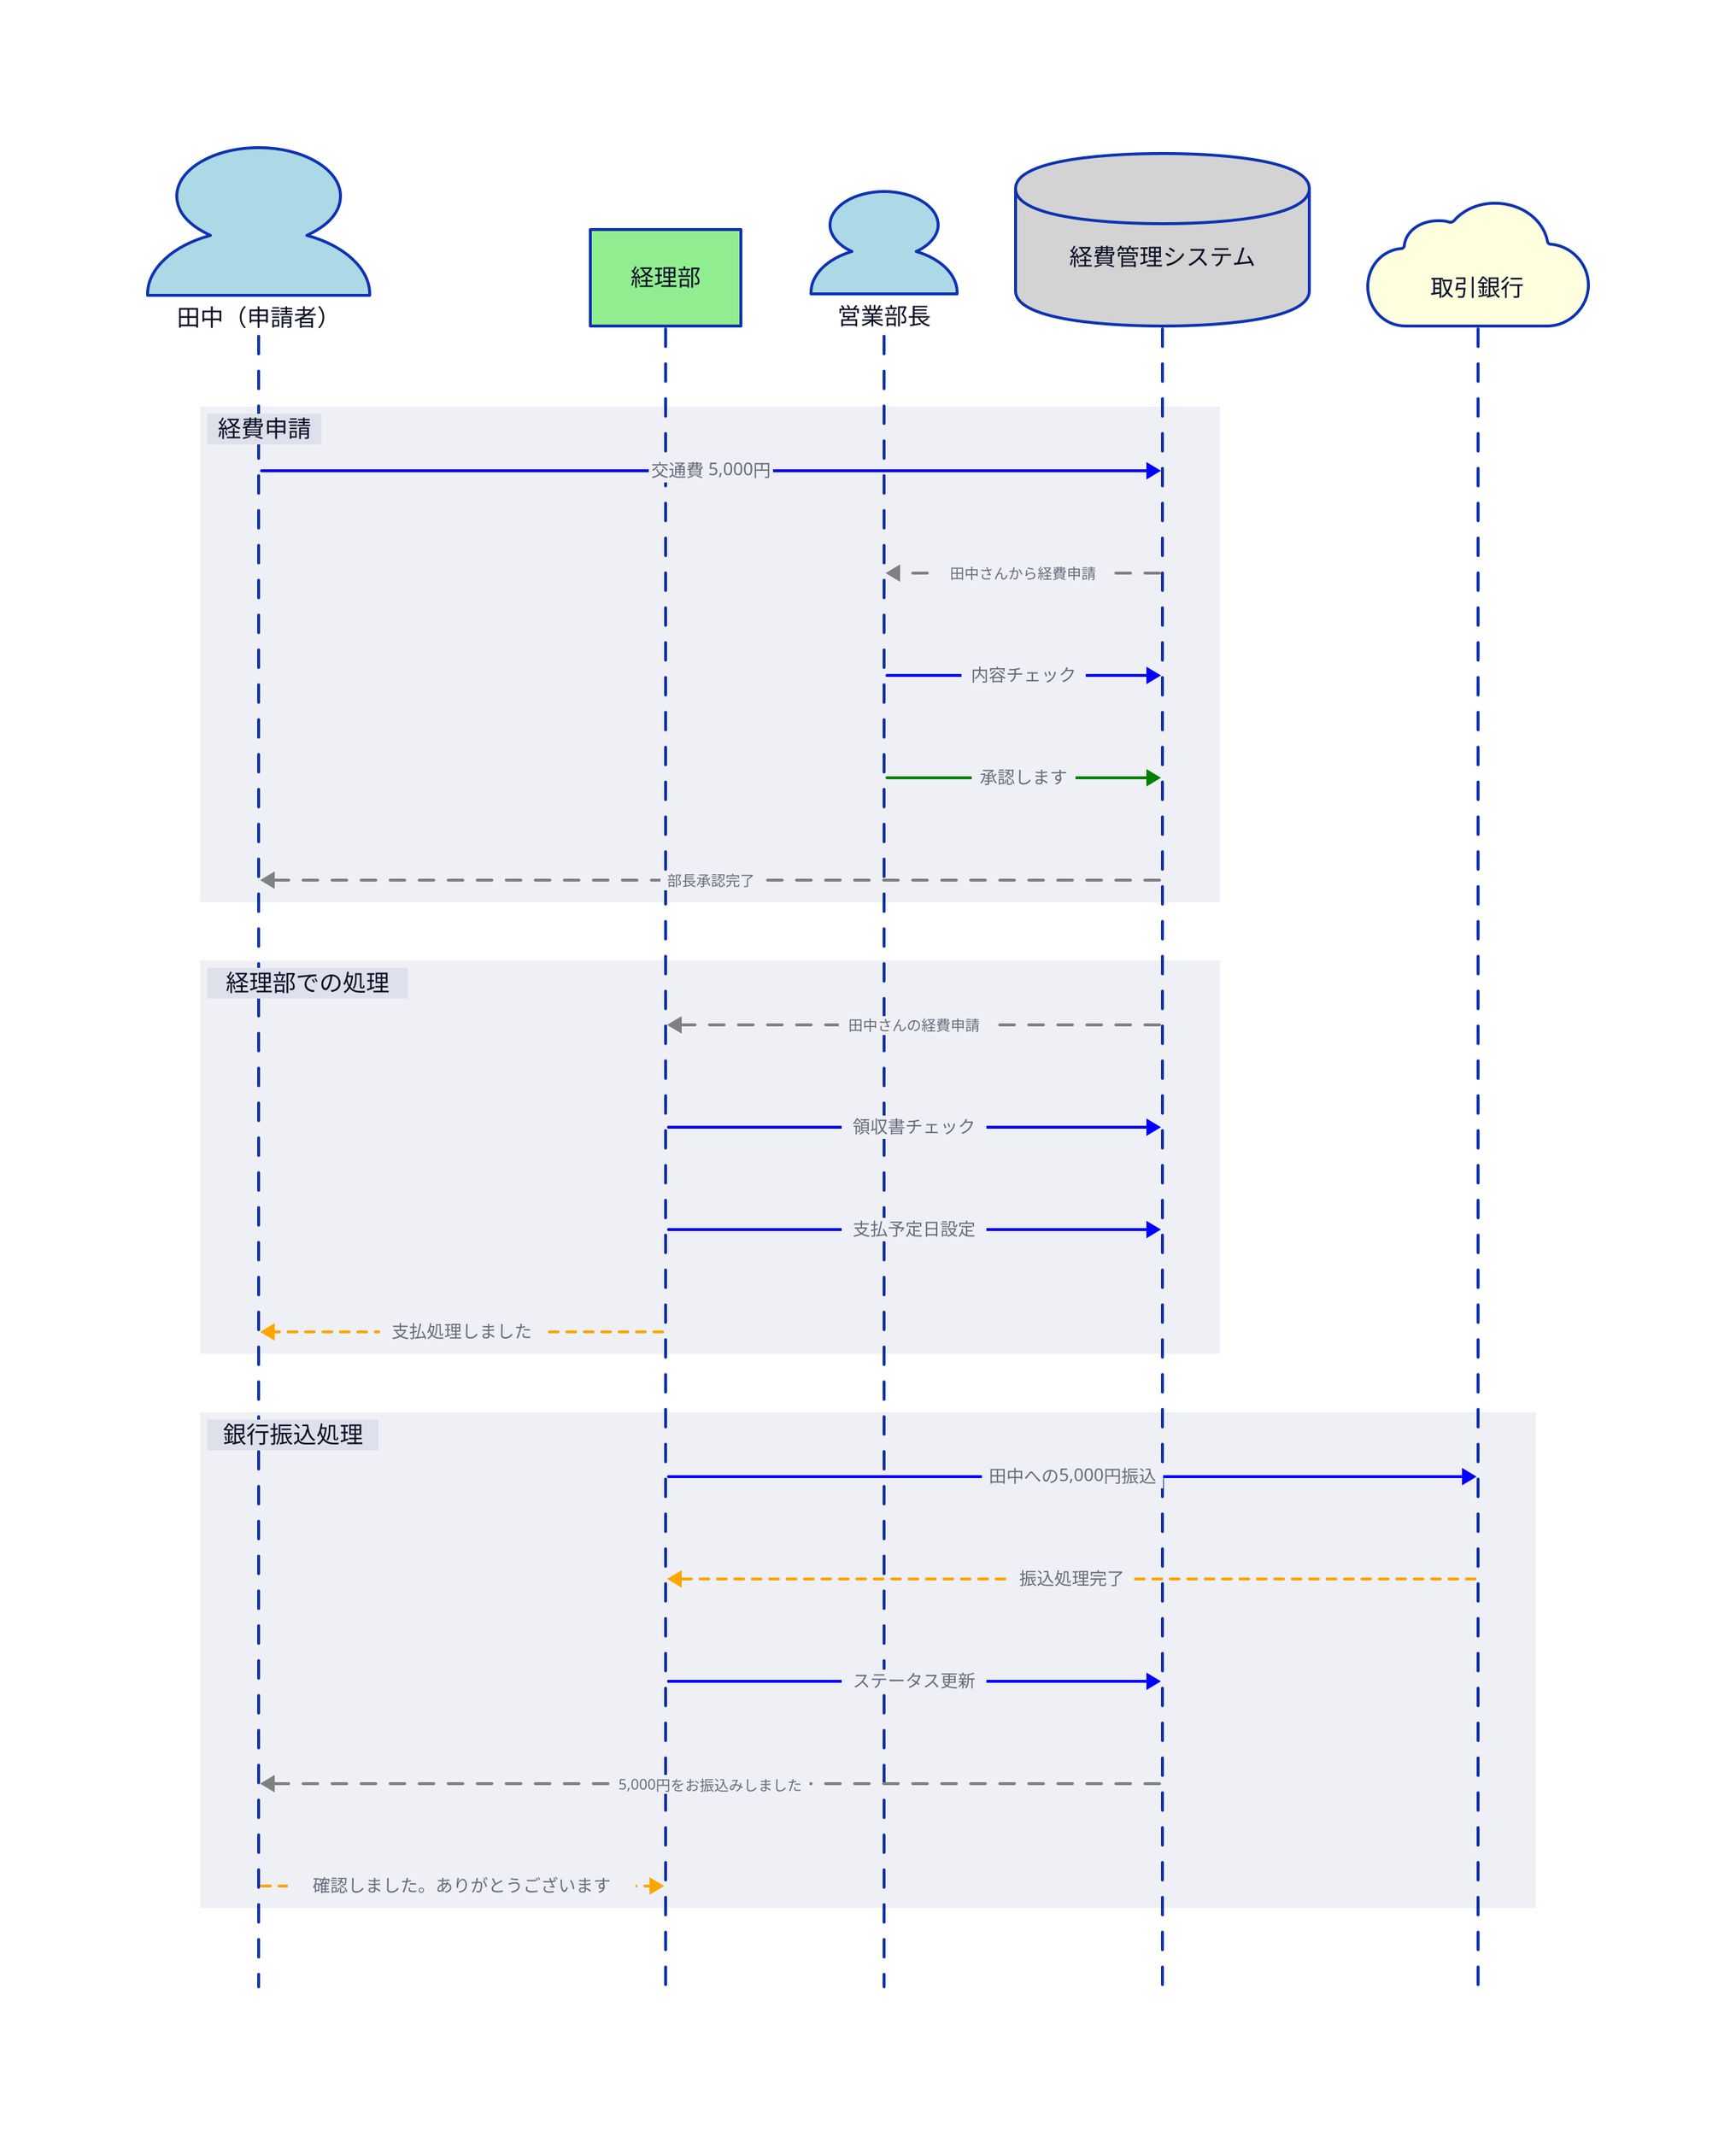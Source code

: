 # 経費申請承認業務のシーケンス図
# =========================
# 業務プロセス: 経費申請から承認・支払いまでの業務フロー

## レイアウトエンジンとテーマの定義
## -------------------------
vars: {
  d2-config: {
    layout-engine: elk
    theme-id: 0
  }
}

## シーケンス図の宣言
## -------------------------
shape: sequence_diagram

## スタイル定義
## -------------------------
classes: {
  申請者: {
    shape: person
    style: {
      fill: lightblue
    }
  }
  部門: {
    shape: rectangle
    style: {
      fill: lightgreen
    }
  }
  システム: {
    shape: cylinder
    style: {
      fill: lightgray
    }
  }
  外部組織: {
    shape: cloud
    style: {
      fill: lightyellow
    }
  }
  依頼: {
    style: {
      font-size: 12
      stroke: blue
    }
  }
  承認: {
    style: {
      font-size: 12
      stroke: green
    }
  }
  報告: {
    style: {
      font-size: 12
      stroke: orange
      stroke-dash: 3
    }
  }
  通知: {
    style: {
      font-size: 10
      stroke: gray
      stroke-dash: 5
    }
  }
}

## アクターの定義
## -------------------------
申請者: {
  label: "田中（申請者）"
  class: 申請者
}
経理部: {
  label: "経理部"
  class: 部門
}
営業部長: {
  label: "営業部長"
  class: 申請者
}
経費管理システム: {
  label: "経費管理システム"
  class: システム
}
銀行: {
  label: "取引銀行"
  class: 外部組織
}

## シーケンスの定義
## -------------------------
### 経費申請
経費申請: {
  label: "経費申請"
  申請者 -> 経費管理システム: "経費申請書入力" {
    label: "交通費 5,000円"
    class: 依頼
  }

  経費管理システム -> 営業部長: "承認依頼通知" {
    label: "田中さんから経費申請"
    class: 通知
  }

  営業部長 -> 経費管理システム: "申請内容確認" {
    label: "内容チェック"
    class: 依頼
  }

  営業部長 -> 経費管理システム: "承認" {
    label: "承認します"
    class: 承認
  }

  経費管理システム -> 申請者: "承認通知" {
    label: "部長承認完了"
    class: 通知
  }
}

### 経理処理
経理処理: {
  label: "経理部での処理"
  経費管理システム -> 経理部: "承認済み申請通知" {
    label: "田中さんの経費申請"
    class: 通知
  }

  経理部 -> 経費管理システム: "内容確認" {
    label: "領収書チェック"
    class: 依頼
  }

  経理部 -> 経費管理システム: "支払処理登録" {
    label: "支払予定日設定"
    class: 依頼
  }

  経理部 -> 申請者: "処理完了通知" {
    label: "支払処理しました"
    class: 報告
  }
}

### 支払処理
支払処理: {
  label: "銀行振込処理"
  経理部 -> 銀行: "振込依頼" {
    label: "田中への5,000円振込"
    class: 依頼
  }

  銀行 -> 経理部: "振込完了通知" {
    label: "振込処理完了"
    class: 報告
  }

  経理部 -> 経費管理システム: "支払完了登録" {
    label: "ステータス更新"
    class: 依頼
  }

  経費管理システム -> 申請者: "支払完了通知" {
    label: "5,000円をお振込みしました"
    class: 通知
  }

  申請者 -> 経理部: "受領確認" {
    label: "確認しました。ありがとうございます"
    class: 報告
  }
}
